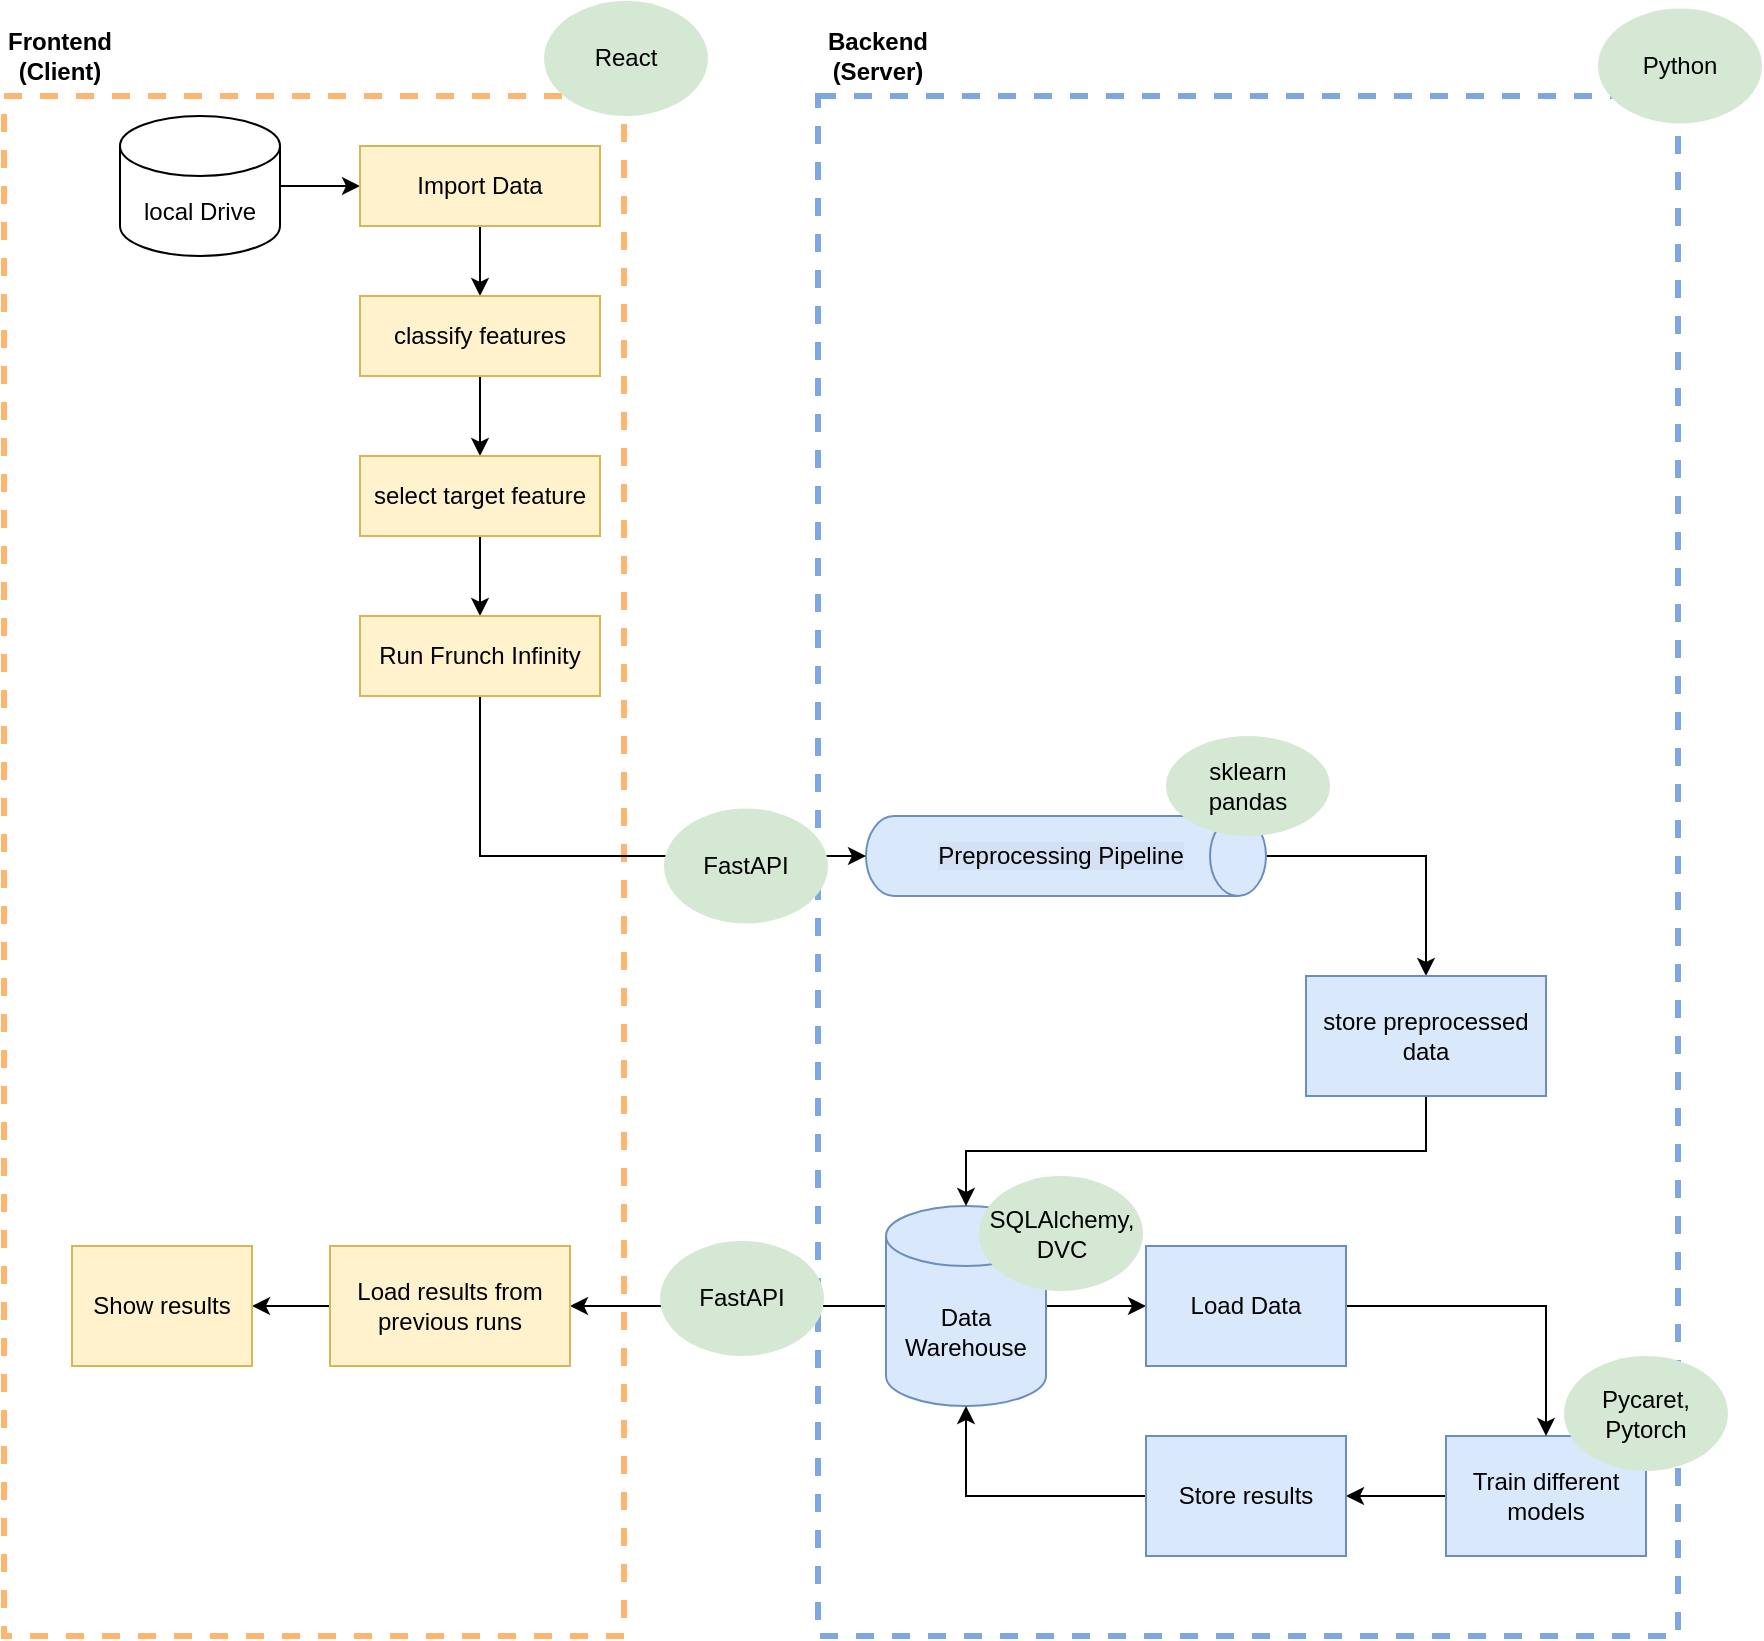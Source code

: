 <mxfile version="19.0.3" type="device"><diagram id="C5RBs43oDa-KdzZeNtuy" name="Page-1"><mxGraphModel dx="1186" dy="875" grid="1" gridSize="10" guides="1" tooltips="1" connect="1" arrows="1" fold="1" page="1" pageScale="1" pageWidth="827" pageHeight="1169" math="0" shadow="0"><root><mxCell id="WIyWlLk6GJQsqaUBKTNV-0"/><mxCell id="WIyWlLk6GJQsqaUBKTNV-1" parent="WIyWlLk6GJQsqaUBKTNV-0"/><mxCell id="_zeSrjaQOeWkgmmTs5rq-7" value="" style="rounded=0;whiteSpace=wrap;html=1;fillColor=none;dashed=1;strokeColor=#7EA6E0;strokeWidth=3;" vertex="1" parent="WIyWlLk6GJQsqaUBKTNV-1"><mxGeometry x="437" y="110" width="430" height="770" as="geometry"/></mxCell><mxCell id="_zeSrjaQOeWkgmmTs5rq-6" value="" style="rounded=0;whiteSpace=wrap;html=1;fillColor=none;dashed=1;strokeColor=#FFB570;strokeWidth=3;" vertex="1" parent="WIyWlLk6GJQsqaUBKTNV-1"><mxGeometry x="30" y="110" width="310" height="770" as="geometry"/></mxCell><mxCell id="Wmld0_xhbFxFJOYIsAfR-6" style="edgeStyle=orthogonalEdgeStyle;rounded=0;orthogonalLoop=1;jettySize=auto;html=1;exitX=1;exitY=0.5;exitDx=0;exitDy=0;exitPerimeter=0;entryX=0;entryY=0.5;entryDx=0;entryDy=0;" parent="WIyWlLk6GJQsqaUBKTNV-1" source="Wmld0_xhbFxFJOYIsAfR-2" target="Wmld0_xhbFxFJOYIsAfR-3" edge="1"><mxGeometry relative="1" as="geometry"/></mxCell><mxCell id="Wmld0_xhbFxFJOYIsAfR-2" value="local Drive" style="shape=cylinder3;whiteSpace=wrap;html=1;boundedLbl=1;backgroundOutline=1;size=15;" parent="WIyWlLk6GJQsqaUBKTNV-1" vertex="1"><mxGeometry x="88" y="120" width="80" height="70" as="geometry"/></mxCell><mxCell id="_zeSrjaQOeWkgmmTs5rq-0" style="edgeStyle=orthogonalEdgeStyle;rounded=0;orthogonalLoop=1;jettySize=auto;html=1;exitX=0.5;exitY=1;exitDx=0;exitDy=0;entryX=0.5;entryY=0;entryDx=0;entryDy=0;" edge="1" parent="WIyWlLk6GJQsqaUBKTNV-1" source="Wmld0_xhbFxFJOYIsAfR-3" target="Wmld0_xhbFxFJOYIsAfR-28"><mxGeometry relative="1" as="geometry"/></mxCell><mxCell id="Wmld0_xhbFxFJOYIsAfR-3" value="Import Data" style="rounded=0;whiteSpace=wrap;html=1;fillColor=#fff2cc;strokeColor=#d6b656;" parent="WIyWlLk6GJQsqaUBKTNV-1" vertex="1"><mxGeometry x="208" y="135" width="120" height="40" as="geometry"/></mxCell><mxCell id="Wmld0_xhbFxFJOYIsAfR-15" style="edgeStyle=orthogonalEdgeStyle;rounded=0;orthogonalLoop=1;jettySize=auto;html=1;exitX=0.5;exitY=0;exitDx=0;exitDy=0;exitPerimeter=0;entryX=0.5;entryY=0;entryDx=0;entryDy=0;" parent="WIyWlLk6GJQsqaUBKTNV-1" source="Wmld0_xhbFxFJOYIsAfR-7" target="Wmld0_xhbFxFJOYIsAfR-14" edge="1"><mxGeometry relative="1" as="geometry"/></mxCell><mxCell id="Wmld0_xhbFxFJOYIsAfR-7" value="" style="shape=cylinder3;whiteSpace=wrap;html=1;boundedLbl=1;backgroundOutline=1;size=14;rotation=90;fillColor=#dae8fc;strokeColor=#6c8ebf;" parent="WIyWlLk6GJQsqaUBKTNV-1" vertex="1"><mxGeometry x="541" y="390" width="40" height="200" as="geometry"/></mxCell><mxCell id="Wmld0_xhbFxFJOYIsAfR-8" value="&lt;span style=&quot;background-color: rgb(212, 225, 245);&quot;&gt;Preprocessing Pipeline&lt;/span&gt;" style="text;html=1;strokeColor=none;fillColor=#dae8fc;align=center;verticalAlign=middle;whiteSpace=wrap;rounded=0;" parent="WIyWlLk6GJQsqaUBKTNV-1" vertex="1"><mxGeometry x="491" y="472.5" width="135" height="35" as="geometry"/></mxCell><mxCell id="Wmld0_xhbFxFJOYIsAfR-21" value="" style="edgeStyle=orthogonalEdgeStyle;rounded=0;orthogonalLoop=1;jettySize=auto;html=1;" parent="WIyWlLk6GJQsqaUBKTNV-1" source="Wmld0_xhbFxFJOYIsAfR-10" target="Wmld0_xhbFxFJOYIsAfR-20" edge="1"><mxGeometry relative="1" as="geometry"><Array as="points"><mxPoint x="771" y="810"/></Array></mxGeometry></mxCell><mxCell id="Wmld0_xhbFxFJOYIsAfR-10" value="Train different models" style="rounded=0;whiteSpace=wrap;html=1;fillColor=#dae8fc;strokeColor=#6c8ebf;" parent="WIyWlLk6GJQsqaUBKTNV-1" vertex="1"><mxGeometry x="751" y="780" width="100" height="60" as="geometry"/></mxCell><mxCell id="Wmld0_xhbFxFJOYIsAfR-19" style="edgeStyle=orthogonalEdgeStyle;rounded=0;orthogonalLoop=1;jettySize=auto;html=1;exitX=1;exitY=0.5;exitDx=0;exitDy=0;exitPerimeter=0;entryX=0;entryY=0.5;entryDx=0;entryDy=0;" parent="WIyWlLk6GJQsqaUBKTNV-1" source="Wmld0_xhbFxFJOYIsAfR-12" target="Wmld0_xhbFxFJOYIsAfR-17" edge="1"><mxGeometry relative="1" as="geometry"/></mxCell><mxCell id="Wmld0_xhbFxFJOYIsAfR-24" style="edgeStyle=orthogonalEdgeStyle;rounded=0;orthogonalLoop=1;jettySize=auto;html=1;exitX=0;exitY=0.5;exitDx=0;exitDy=0;exitPerimeter=0;entryX=1;entryY=0.5;entryDx=0;entryDy=0;" parent="WIyWlLk6GJQsqaUBKTNV-1" source="Wmld0_xhbFxFJOYIsAfR-12" target="Wmld0_xhbFxFJOYIsAfR-23" edge="1"><mxGeometry relative="1" as="geometry"/></mxCell><mxCell id="Wmld0_xhbFxFJOYIsAfR-12" value="Data Warehouse" style="shape=cylinder3;whiteSpace=wrap;html=1;boundedLbl=1;backgroundOutline=1;size=15;fillColor=#dae8fc;strokeColor=#6c8ebf;" parent="WIyWlLk6GJQsqaUBKTNV-1" vertex="1"><mxGeometry x="471" y="665" width="80" height="100" as="geometry"/></mxCell><mxCell id="Wmld0_xhbFxFJOYIsAfR-16" style="edgeStyle=orthogonalEdgeStyle;rounded=0;orthogonalLoop=1;jettySize=auto;html=1;exitX=0.5;exitY=1;exitDx=0;exitDy=0;entryX=0.5;entryY=0;entryDx=0;entryDy=0;entryPerimeter=0;" parent="WIyWlLk6GJQsqaUBKTNV-1" source="Wmld0_xhbFxFJOYIsAfR-14" target="Wmld0_xhbFxFJOYIsAfR-12" edge="1"><mxGeometry relative="1" as="geometry"/></mxCell><mxCell id="Wmld0_xhbFxFJOYIsAfR-14" value="store preprocessed data" style="rounded=0;whiteSpace=wrap;html=1;fillColor=#dae8fc;strokeColor=#6c8ebf;" parent="WIyWlLk6GJQsqaUBKTNV-1" vertex="1"><mxGeometry x="681" y="550" width="120" height="60" as="geometry"/></mxCell><mxCell id="_zeSrjaQOeWkgmmTs5rq-5" style="edgeStyle=orthogonalEdgeStyle;rounded=0;orthogonalLoop=1;jettySize=auto;html=1;exitX=1;exitY=0.5;exitDx=0;exitDy=0;entryX=0.5;entryY=0;entryDx=0;entryDy=0;" edge="1" parent="WIyWlLk6GJQsqaUBKTNV-1" source="Wmld0_xhbFxFJOYIsAfR-17" target="Wmld0_xhbFxFJOYIsAfR-10"><mxGeometry relative="1" as="geometry"/></mxCell><mxCell id="Wmld0_xhbFxFJOYIsAfR-17" value="Load Data" style="rounded=0;whiteSpace=wrap;html=1;fillColor=#dae8fc;strokeColor=#6c8ebf;" parent="WIyWlLk6GJQsqaUBKTNV-1" vertex="1"><mxGeometry x="601" y="685" width="100" height="60" as="geometry"/></mxCell><mxCell id="Wmld0_xhbFxFJOYIsAfR-22" style="edgeStyle=orthogonalEdgeStyle;rounded=0;orthogonalLoop=1;jettySize=auto;html=1;exitX=0;exitY=0.5;exitDx=0;exitDy=0;entryX=0.5;entryY=1;entryDx=0;entryDy=0;entryPerimeter=0;" parent="WIyWlLk6GJQsqaUBKTNV-1" source="Wmld0_xhbFxFJOYIsAfR-20" target="Wmld0_xhbFxFJOYIsAfR-12" edge="1"><mxGeometry relative="1" as="geometry"/></mxCell><mxCell id="Wmld0_xhbFxFJOYIsAfR-20" value="Store results" style="rounded=0;whiteSpace=wrap;html=1;fillColor=#dae8fc;strokeColor=#6c8ebf;" parent="WIyWlLk6GJQsqaUBKTNV-1" vertex="1"><mxGeometry x="601" y="780" width="100" height="60" as="geometry"/></mxCell><mxCell id="_zeSrjaQOeWkgmmTs5rq-8" style="edgeStyle=orthogonalEdgeStyle;rounded=0;orthogonalLoop=1;jettySize=auto;html=1;exitX=0;exitY=0.5;exitDx=0;exitDy=0;entryX=1;entryY=0.5;entryDx=0;entryDy=0;" edge="1" parent="WIyWlLk6GJQsqaUBKTNV-1" source="Wmld0_xhbFxFJOYIsAfR-23" target="Wmld0_xhbFxFJOYIsAfR-26"><mxGeometry relative="1" as="geometry"/></mxCell><mxCell id="Wmld0_xhbFxFJOYIsAfR-23" value="Load results from previous runs" style="rounded=0;whiteSpace=wrap;html=1;fillColor=#fff2cc;strokeColor=#d6b656;" parent="WIyWlLk6GJQsqaUBKTNV-1" vertex="1"><mxGeometry x="193" y="685" width="120" height="60" as="geometry"/></mxCell><mxCell id="Wmld0_xhbFxFJOYIsAfR-26" value="Show results" style="rounded=0;whiteSpace=wrap;html=1;fillColor=#fff2cc;strokeColor=#d6b656;" parent="WIyWlLk6GJQsqaUBKTNV-1" vertex="1"><mxGeometry x="64" y="685" width="90" height="60" as="geometry"/></mxCell><mxCell id="_zeSrjaQOeWkgmmTs5rq-1" style="edgeStyle=orthogonalEdgeStyle;rounded=0;orthogonalLoop=1;jettySize=auto;html=1;exitX=0.5;exitY=1;exitDx=0;exitDy=0;entryX=0.5;entryY=0;entryDx=0;entryDy=0;" edge="1" parent="WIyWlLk6GJQsqaUBKTNV-1" source="Wmld0_xhbFxFJOYIsAfR-28" target="Wmld0_xhbFxFJOYIsAfR-30"><mxGeometry relative="1" as="geometry"/></mxCell><mxCell id="Wmld0_xhbFxFJOYIsAfR-28" value="classify features" style="rounded=0;whiteSpace=wrap;html=1;fillColor=#fff2cc;strokeColor=#d6b656;" parent="WIyWlLk6GJQsqaUBKTNV-1" vertex="1"><mxGeometry x="208" y="210" width="120" height="40" as="geometry"/></mxCell><mxCell id="_zeSrjaQOeWkgmmTs5rq-3" style="edgeStyle=orthogonalEdgeStyle;rounded=0;orthogonalLoop=1;jettySize=auto;html=1;exitX=0.5;exitY=1;exitDx=0;exitDy=0;entryX=0.5;entryY=0;entryDx=0;entryDy=0;" edge="1" parent="WIyWlLk6GJQsqaUBKTNV-1" source="Wmld0_xhbFxFJOYIsAfR-30" target="_zeSrjaQOeWkgmmTs5rq-2"><mxGeometry relative="1" as="geometry"/></mxCell><mxCell id="Wmld0_xhbFxFJOYIsAfR-30" value="select target feature" style="rounded=0;whiteSpace=wrap;html=1;fillColor=#fff2cc;strokeColor=#d6b656;" parent="WIyWlLk6GJQsqaUBKTNV-1" vertex="1"><mxGeometry x="208" y="290" width="120" height="40" as="geometry"/></mxCell><mxCell id="_zeSrjaQOeWkgmmTs5rq-4" style="edgeStyle=orthogonalEdgeStyle;rounded=0;orthogonalLoop=1;jettySize=auto;html=1;exitX=0.5;exitY=1;exitDx=0;exitDy=0;entryX=0.5;entryY=1;entryDx=0;entryDy=0;entryPerimeter=0;" edge="1" parent="WIyWlLk6GJQsqaUBKTNV-1" source="_zeSrjaQOeWkgmmTs5rq-2" target="Wmld0_xhbFxFJOYIsAfR-7"><mxGeometry relative="1" as="geometry"/></mxCell><mxCell id="_zeSrjaQOeWkgmmTs5rq-2" value="Run Frunch Infinity" style="rounded=0;whiteSpace=wrap;html=1;fillColor=#fff2cc;strokeColor=#d6b656;" vertex="1" parent="WIyWlLk6GJQsqaUBKTNV-1"><mxGeometry x="208" y="370" width="120" height="40" as="geometry"/></mxCell><mxCell id="_zeSrjaQOeWkgmmTs5rq-9" value="Frontend (Client)" style="text;html=1;strokeColor=none;fillColor=none;align=center;verticalAlign=middle;whiteSpace=wrap;rounded=0;dashed=1;fontStyle=1" vertex="1" parent="WIyWlLk6GJQsqaUBKTNV-1"><mxGeometry x="28" y="70" width="60" height="40" as="geometry"/></mxCell><mxCell id="_zeSrjaQOeWkgmmTs5rq-10" value="Backend (Server)" style="text;html=1;strokeColor=none;fillColor=none;align=center;verticalAlign=middle;whiteSpace=wrap;rounded=0;dashed=1;fontStyle=1" vertex="1" parent="WIyWlLk6GJQsqaUBKTNV-1"><mxGeometry x="437" y="70" width="60" height="40" as="geometry"/></mxCell><mxCell id="_zeSrjaQOeWkgmmTs5rq-11" value="sklearn&lt;br&gt;pandas" style="ellipse;whiteSpace=wrap;html=1;dashed=1;strokeColor=none;strokeWidth=3;fillColor=#d5e8d4;" vertex="1" parent="WIyWlLk6GJQsqaUBKTNV-1"><mxGeometry x="611" y="430" width="82" height="50" as="geometry"/></mxCell><mxCell id="_zeSrjaQOeWkgmmTs5rq-16" value="React" style="ellipse;whiteSpace=wrap;html=1;dashed=1;strokeColor=none;strokeWidth=3;fillColor=#d5e8d4;" vertex="1" parent="WIyWlLk6GJQsqaUBKTNV-1"><mxGeometry x="300" y="62.5" width="82" height="57.5" as="geometry"/></mxCell><mxCell id="_zeSrjaQOeWkgmmTs5rq-18" value="FastAPI" style="ellipse;whiteSpace=wrap;html=1;dashed=1;strokeColor=none;strokeWidth=3;fillColor=#d5e8d4;" vertex="1" parent="WIyWlLk6GJQsqaUBKTNV-1"><mxGeometry x="360" y="466.25" width="82" height="57.5" as="geometry"/></mxCell><mxCell id="_zeSrjaQOeWkgmmTs5rq-20" value="Python" style="ellipse;whiteSpace=wrap;html=1;dashed=1;strokeColor=none;strokeWidth=3;fillColor=#d5e8d4;" vertex="1" parent="WIyWlLk6GJQsqaUBKTNV-1"><mxGeometry x="827" y="66.25" width="82" height="57.5" as="geometry"/></mxCell><mxCell id="_zeSrjaQOeWkgmmTs5rq-21" value="Pycaret,&lt;br&gt;Pytorch" style="ellipse;whiteSpace=wrap;html=1;dashed=1;strokeColor=none;strokeWidth=3;fillColor=#d5e8d4;" vertex="1" parent="WIyWlLk6GJQsqaUBKTNV-1"><mxGeometry x="810" y="740" width="82" height="57.5" as="geometry"/></mxCell><mxCell id="_zeSrjaQOeWkgmmTs5rq-22" value="FastAPI" style="ellipse;whiteSpace=wrap;html=1;dashed=1;strokeColor=none;strokeWidth=3;fillColor=#d5e8d4;" vertex="1" parent="WIyWlLk6GJQsqaUBKTNV-1"><mxGeometry x="358" y="682.5" width="82" height="57.5" as="geometry"/></mxCell><mxCell id="_zeSrjaQOeWkgmmTs5rq-24" value="SQLAlchemy, DVC" style="ellipse;whiteSpace=wrap;html=1;dashed=1;strokeColor=none;strokeWidth=3;fillColor=#d5e8d4;" vertex="1" parent="WIyWlLk6GJQsqaUBKTNV-1"><mxGeometry x="517.5" y="650" width="82" height="57.5" as="geometry"/></mxCell></root></mxGraphModel></diagram></mxfile>